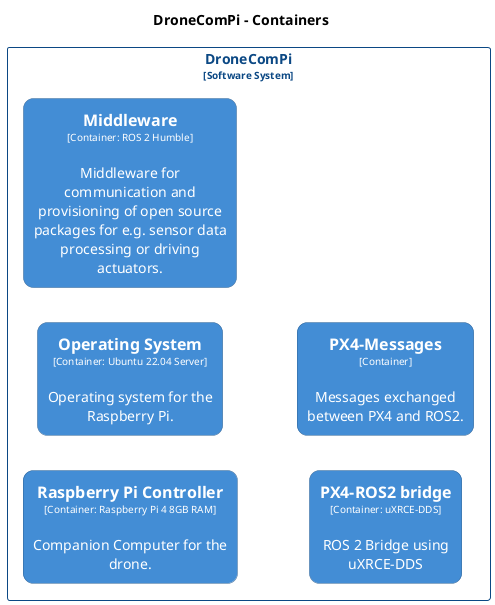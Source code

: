 @startuml
set separator none
title DroneComPi - Containers

left to right direction

skinparam {
  arrowFontSize 10
  defaultTextAlignment center
  wrapWidth 200
  maxMessageSize 100
}

hide stereotype

skinparam rectangle<<DroneComPi.Middleware>> {
  BackgroundColor #438dd5
  FontColor #ffffff
  BorderColor #2e6295
  roundCorner 20
  shadowing false
}
skinparam rectangle<<DroneComPi.OperatingSystem>> {
  BackgroundColor #438dd5
  FontColor #ffffff
  BorderColor #2e6295
  roundCorner 20
  shadowing false
}
skinparam rectangle<<DroneComPi.PX4Messages>> {
  BackgroundColor #438dd5
  FontColor #ffffff
  BorderColor #2e6295
  roundCorner 20
  shadowing false
}
skinparam rectangle<<DroneComPi.PX4ROS2bridge>> {
  BackgroundColor #438dd5
  FontColor #ffffff
  BorderColor #2e6295
  roundCorner 20
  shadowing false
}
skinparam rectangle<<DroneComPi.RaspberryPiController>> {
  BackgroundColor #438dd5
  FontColor #ffffff
  BorderColor #2e6295
  roundCorner 20
  shadowing false
}
skinparam rectangle<<DroneComPi>> {
  BorderColor #0b4884
  FontColor #0b4884
  shadowing false
}

rectangle "DroneComPi\n<size:10>[Software System]</size>" <<DroneComPi>> {
  rectangle "==Raspberry Pi Controller\n<size:10>[Container: Raspberry Pi 4 8GB RAM]</size>\n\nCompanion Computer for the drone." <<DroneComPi.RaspberryPiController>> as DroneComPi.RaspberryPiController
  rectangle "==Operating System\n<size:10>[Container: Ubuntu 22.04 Server]</size>\n\nOperating system for the Raspberry Pi." <<DroneComPi.OperatingSystem>> as DroneComPi.OperatingSystem
  rectangle "==Middleware\n<size:10>[Container: ROS 2 Humble]</size>\n\nMiddleware for communication and provisioning of open source packages for e.g. sensor data processing or driving actuators." <<DroneComPi.Middleware>> as DroneComPi.Middleware
  rectangle "==PX4-ROS2 bridge\n<size:10>[Container: uXRCE-DDS]</size>\n\nROS 2 Bridge using uXRCE-DDS" <<DroneComPi.PX4ROS2bridge>> as DroneComPi.PX4ROS2bridge
  rectangle "==PX4-Messages\n<size:10>[Container]</size>\n\nMessages exchanged between PX4 and ROS2." <<DroneComPi.PX4Messages>> as DroneComPi.PX4Messages
}

@enduml